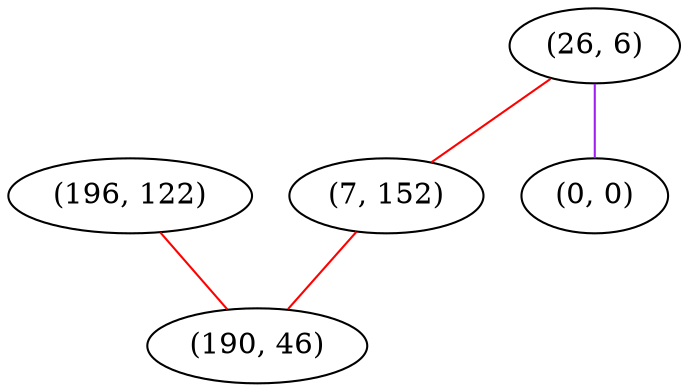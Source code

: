 graph "" {
"(196, 122)";
"(26, 6)";
"(7, 152)";
"(0, 0)";
"(190, 46)";
"(196, 122)" -- "(190, 46)"  [color=red, key=0, weight=1];
"(26, 6)" -- "(0, 0)"  [color=purple, key=0, weight=4];
"(26, 6)" -- "(7, 152)"  [color=red, key=0, weight=1];
"(7, 152)" -- "(190, 46)"  [color=red, key=0, weight=1];
}

